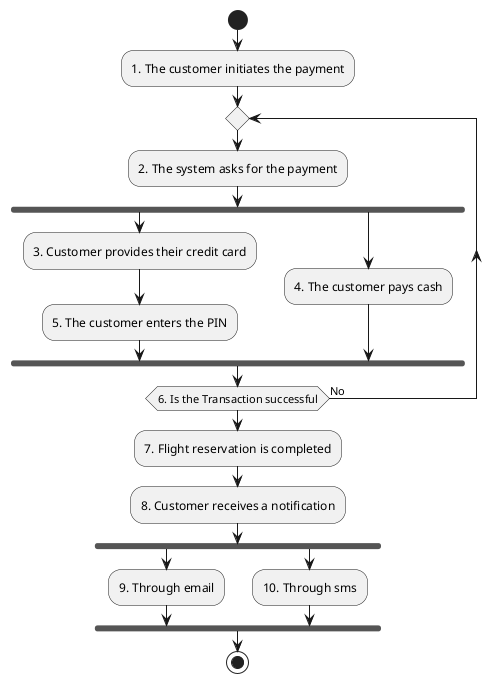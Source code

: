 @startuml
start

:1. The customer initiates the payment;
repeat
    :2. The system asks for the payment;

    fork
        :3. Customer provides their credit card;
        :5. The customer enters the PIN;
    fork again
        :4. The customer pays cash;
    fork end

repeat while (6. Is the Transaction successful) is (No)
:7. Flight reservation is completed;
:8. Customer receives a notification;

fork
    :9. Through email;
fork again
    :10. Through sms;
fork end

stop
@enduml

